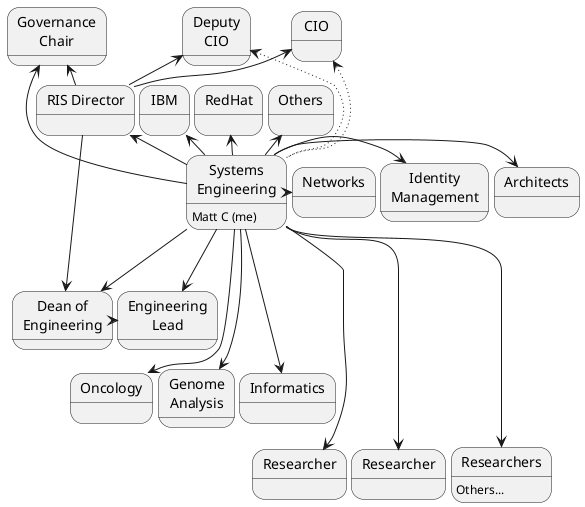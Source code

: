 @startuml

'skinparam linetype polyline
skinparam nodesep 5
skinparam ranksep 20


state "Systems\nEngineering" as Me : Matt C (me)

state "CIO" as WUIT_CIO
state "Deputy\nCIO" as WUIT_DCIO

state "Governance\nChair" as WUIT_GOV

state "RIS Director" as RIS_Director

state "RedHat" as RedHat
state "IBM" as IBM
state "Others" as Others

state "Networks" as WUIT_Networking
state "Architects" as WUIT_Architecture
state "Identity\nManagement" as WUIT_IDM

state "Dean of\nEngineering" as ENG_Dean
state "Engineering\nLead" as ENG_IT

state "Oncology" as Onc_Lead
state "Genome\nAnalysis" as BGA_Lead
state "Informatics" as I2_Lead
state "Researcher" as PI1
state "Researcher" as PI2
state "Researchers" as PI_N: Others...

RIS_Director -u-> WUIT_CIO
RIS_Director -u-> WUIT_DCIO
RIS_Director -u-> WUIT_GOV

RIS_Director ---> ENG_Dean

ENG_Dean -> ENG_IT

Me -u-> RIS_Director
Me -u-> Others
Me -u-> RedHat
Me -u-> IBM

Me -l[dotted]-> WUIT_CIO
Me -l[dotted]-> WUIT_DCIO
Me -l-> WUIT_GOV
Me -r-> WUIT_Networking
Me -r-> WUIT_Architecture
Me -r-> WUIT_IDM
Me ----> ENG_Dean
Me ----> ENG_IT
Me -----> Onc_Lead
Me -----> BGA_Lead
Me -----> I2_Lead
Me ------> PI1
Me ------> PI2
Me ------> PI_N

@enduml
